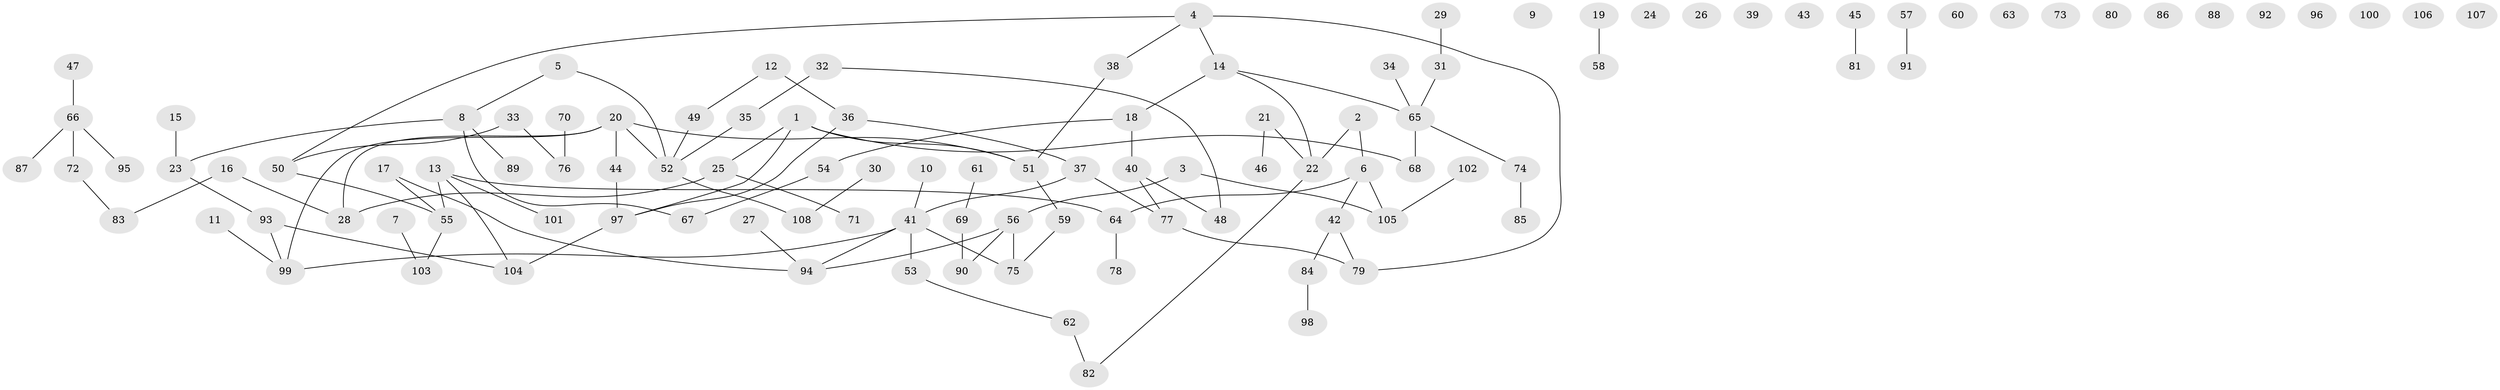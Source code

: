 // coarse degree distribution, {12: 0.04, 2: 0.28, 3: 0.16, 4: 0.12, 7: 0.08, 1: 0.28, 5: 0.04}
// Generated by graph-tools (version 1.1) at 2025/48/03/04/25 22:48:18]
// undirected, 108 vertices, 107 edges
graph export_dot {
  node [color=gray90,style=filled];
  1;
  2;
  3;
  4;
  5;
  6;
  7;
  8;
  9;
  10;
  11;
  12;
  13;
  14;
  15;
  16;
  17;
  18;
  19;
  20;
  21;
  22;
  23;
  24;
  25;
  26;
  27;
  28;
  29;
  30;
  31;
  32;
  33;
  34;
  35;
  36;
  37;
  38;
  39;
  40;
  41;
  42;
  43;
  44;
  45;
  46;
  47;
  48;
  49;
  50;
  51;
  52;
  53;
  54;
  55;
  56;
  57;
  58;
  59;
  60;
  61;
  62;
  63;
  64;
  65;
  66;
  67;
  68;
  69;
  70;
  71;
  72;
  73;
  74;
  75;
  76;
  77;
  78;
  79;
  80;
  81;
  82;
  83;
  84;
  85;
  86;
  87;
  88;
  89;
  90;
  91;
  92;
  93;
  94;
  95;
  96;
  97;
  98;
  99;
  100;
  101;
  102;
  103;
  104;
  105;
  106;
  107;
  108;
  1 -- 25;
  1 -- 51;
  1 -- 68;
  1 -- 97;
  2 -- 6;
  2 -- 22;
  3 -- 56;
  3 -- 105;
  4 -- 14;
  4 -- 38;
  4 -- 50;
  4 -- 79;
  5 -- 8;
  5 -- 52;
  6 -- 42;
  6 -- 64;
  6 -- 105;
  7 -- 103;
  8 -- 23;
  8 -- 67;
  8 -- 89;
  10 -- 41;
  11 -- 99;
  12 -- 36;
  12 -- 49;
  13 -- 55;
  13 -- 64;
  13 -- 101;
  13 -- 104;
  14 -- 18;
  14 -- 22;
  14 -- 65;
  15 -- 23;
  16 -- 28;
  16 -- 83;
  17 -- 55;
  17 -- 94;
  18 -- 40;
  18 -- 54;
  19 -- 58;
  20 -- 28;
  20 -- 44;
  20 -- 51;
  20 -- 52;
  20 -- 99;
  21 -- 22;
  21 -- 46;
  22 -- 82;
  23 -- 93;
  25 -- 28;
  25 -- 71;
  27 -- 94;
  29 -- 31;
  30 -- 108;
  31 -- 65;
  32 -- 35;
  32 -- 48;
  33 -- 50;
  33 -- 76;
  34 -- 65;
  35 -- 52;
  36 -- 37;
  36 -- 97;
  37 -- 41;
  37 -- 77;
  38 -- 51;
  40 -- 48;
  40 -- 77;
  41 -- 53;
  41 -- 75;
  41 -- 94;
  41 -- 99;
  42 -- 79;
  42 -- 84;
  44 -- 97;
  45 -- 81;
  47 -- 66;
  49 -- 52;
  50 -- 55;
  51 -- 59;
  52 -- 108;
  53 -- 62;
  54 -- 67;
  55 -- 103;
  56 -- 75;
  56 -- 90;
  56 -- 94;
  57 -- 91;
  59 -- 75;
  61 -- 69;
  62 -- 82;
  64 -- 78;
  65 -- 68;
  65 -- 74;
  66 -- 72;
  66 -- 87;
  66 -- 95;
  69 -- 90;
  70 -- 76;
  72 -- 83;
  74 -- 85;
  77 -- 79;
  84 -- 98;
  93 -- 99;
  93 -- 104;
  97 -- 104;
  102 -- 105;
}

